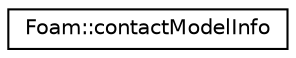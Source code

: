 digraph "Graphical Class Hierarchy"
{
 // LATEX_PDF_SIZE
  edge [fontname="Helvetica",fontsize="10",labelfontname="Helvetica",labelfontsize="10"];
  node [fontname="Helvetica",fontsize="10",shape=record];
  rankdir="LR";
  Node0 [label="Foam::contactModelInfo",height=0.2,width=0.4,color="black", fillcolor="white", style="filled",URL="$classFoam_1_1contactModelInfo.html",tooltip=" "];
}
